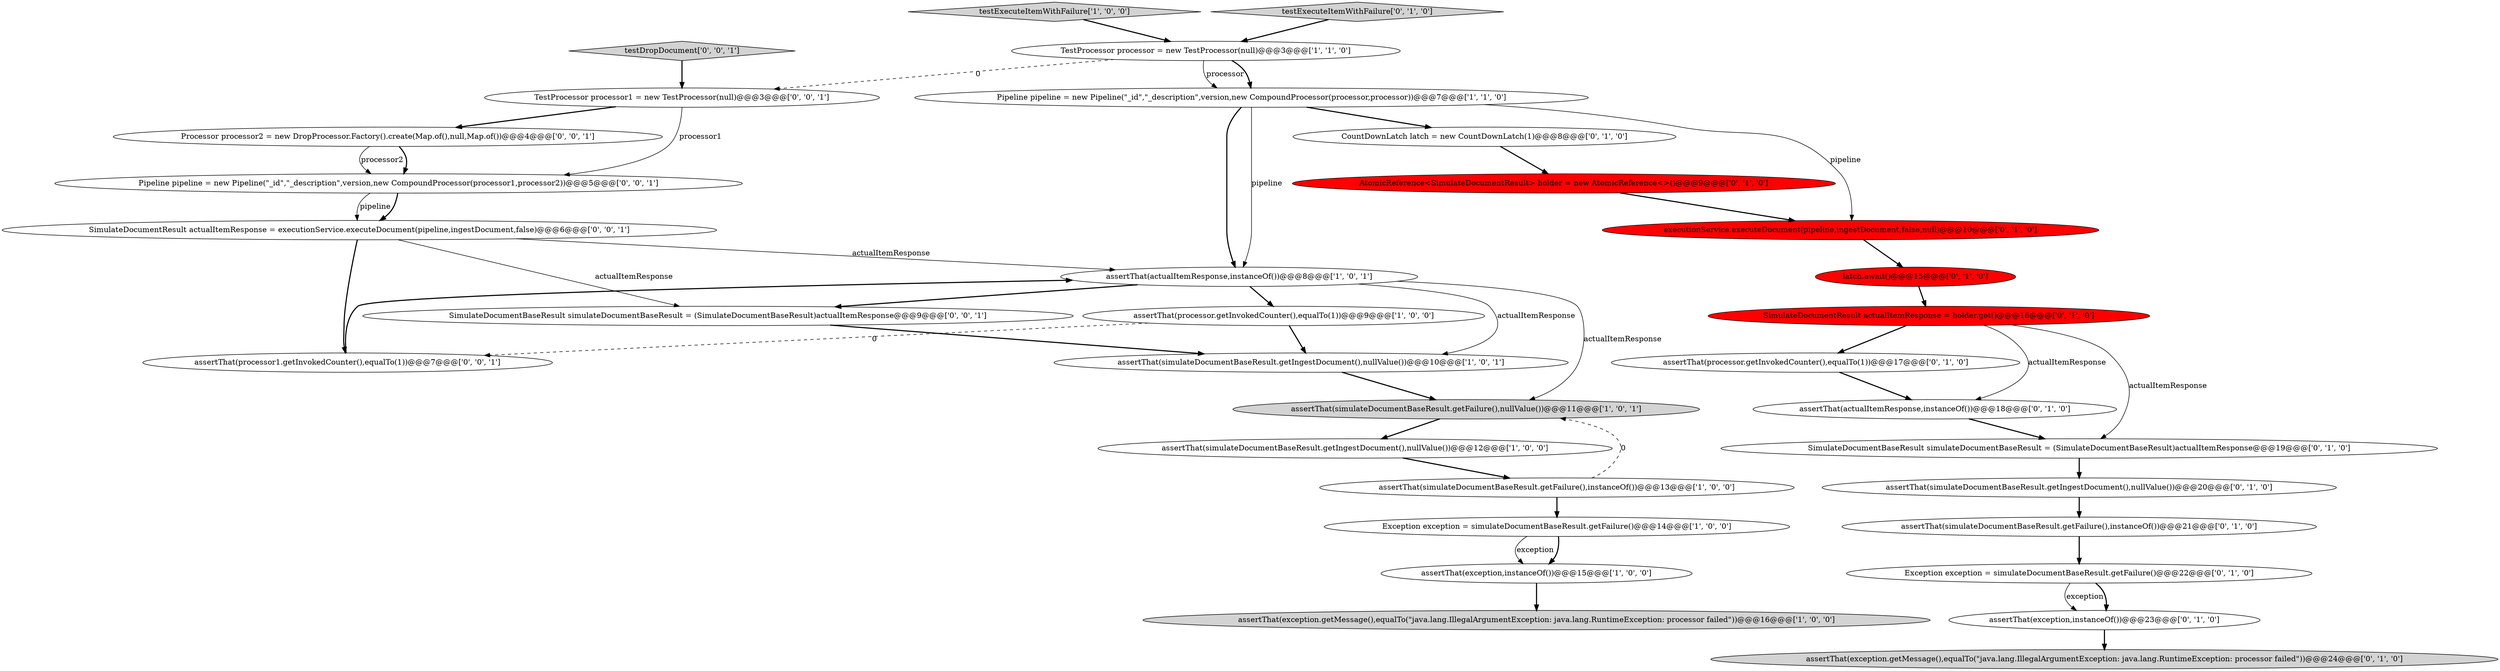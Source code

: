 digraph {
17 [style = filled, label = "assertThat(actualItemResponse,instanceOf())@@@18@@@['0', '1', '0']", fillcolor = white, shape = ellipse image = "AAA0AAABBB2BBB"];
8 [style = filled, label = "testExecuteItemWithFailure['1', '0', '0']", fillcolor = lightgray, shape = diamond image = "AAA0AAABBB1BBB"];
23 [style = filled, label = "assertThat(exception,instanceOf())@@@23@@@['0', '1', '0']", fillcolor = white, shape = ellipse image = "AAA0AAABBB2BBB"];
31 [style = filled, label = "Pipeline pipeline = new Pipeline(\"_id\",\"_description\",version,new CompoundProcessor(processor1,processor2))@@@5@@@['0', '0', '1']", fillcolor = white, shape = ellipse image = "AAA0AAABBB3BBB"];
15 [style = filled, label = "CountDownLatch latch = new CountDownLatch(1)@@@8@@@['0', '1', '0']", fillcolor = white, shape = ellipse image = "AAA0AAABBB2BBB"];
27 [style = filled, label = "SimulateDocumentBaseResult simulateDocumentBaseResult = (SimulateDocumentBaseResult)actualItemResponse@@@9@@@['0', '0', '1']", fillcolor = white, shape = ellipse image = "AAA0AAABBB3BBB"];
28 [style = filled, label = "SimulateDocumentResult actualItemResponse = executionService.executeDocument(pipeline,ingestDocument,false)@@@6@@@['0', '0', '1']", fillcolor = white, shape = ellipse image = "AAA0AAABBB3BBB"];
24 [style = filled, label = "SimulateDocumentResult actualItemResponse = holder.get()@@@16@@@['0', '1', '0']", fillcolor = red, shape = ellipse image = "AAA1AAABBB2BBB"];
29 [style = filled, label = "Processor processor2 = new DropProcessor.Factory().create(Map.of(),null,Map.of())@@@4@@@['0', '0', '1']", fillcolor = white, shape = ellipse image = "AAA0AAABBB3BBB"];
19 [style = filled, label = "AtomicReference<SimulateDocumentResult> holder = new AtomicReference<>()@@@9@@@['0', '1', '0']", fillcolor = red, shape = ellipse image = "AAA1AAABBB2BBB"];
10 [style = filled, label = "assertThat(exception.getMessage(),equalTo(\"java.lang.IllegalArgumentException: java.lang.RuntimeException: processor failed\"))@@@16@@@['1', '0', '0']", fillcolor = lightgray, shape = ellipse image = "AAA0AAABBB1BBB"];
22 [style = filled, label = "assertThat(simulateDocumentBaseResult.getIngestDocument(),nullValue())@@@20@@@['0', '1', '0']", fillcolor = white, shape = ellipse image = "AAA0AAABBB2BBB"];
25 [style = filled, label = "assertThat(simulateDocumentBaseResult.getFailure(),instanceOf())@@@21@@@['0', '1', '0']", fillcolor = white, shape = ellipse image = "AAA0AAABBB2BBB"];
13 [style = filled, label = "assertThat(processor.getInvokedCounter(),equalTo(1))@@@17@@@['0', '1', '0']", fillcolor = white, shape = ellipse image = "AAA0AAABBB2BBB"];
3 [style = filled, label = "assertThat(processor.getInvokedCounter(),equalTo(1))@@@9@@@['1', '0', '0']", fillcolor = white, shape = ellipse image = "AAA0AAABBB1BBB"];
1 [style = filled, label = "assertThat(simulateDocumentBaseResult.getFailure(),nullValue())@@@11@@@['1', '0', '1']", fillcolor = lightgray, shape = ellipse image = "AAA0AAABBB1BBB"];
6 [style = filled, label = "assertThat(simulateDocumentBaseResult.getIngestDocument(),nullValue())@@@10@@@['1', '0', '1']", fillcolor = white, shape = ellipse image = "AAA0AAABBB1BBB"];
9 [style = filled, label = "assertThat(exception,instanceOf())@@@15@@@['1', '0', '0']", fillcolor = white, shape = ellipse image = "AAA0AAABBB1BBB"];
4 [style = filled, label = "assertThat(simulateDocumentBaseResult.getIngestDocument(),nullValue())@@@12@@@['1', '0', '0']", fillcolor = white, shape = ellipse image = "AAA0AAABBB1BBB"];
7 [style = filled, label = "assertThat(simulateDocumentBaseResult.getFailure(),instanceOf())@@@13@@@['1', '0', '0']", fillcolor = white, shape = ellipse image = "AAA0AAABBB1BBB"];
14 [style = filled, label = "Exception exception = simulateDocumentBaseResult.getFailure()@@@22@@@['0', '1', '0']", fillcolor = white, shape = ellipse image = "AAA0AAABBB2BBB"];
12 [style = filled, label = "executionService.executeDocument(pipeline,ingestDocument,false,null)@@@10@@@['0', '1', '0']", fillcolor = red, shape = ellipse image = "AAA1AAABBB2BBB"];
32 [style = filled, label = "TestProcessor processor1 = new TestProcessor(null)@@@3@@@['0', '0', '1']", fillcolor = white, shape = ellipse image = "AAA0AAABBB3BBB"];
16 [style = filled, label = "SimulateDocumentBaseResult simulateDocumentBaseResult = (SimulateDocumentBaseResult)actualItemResponse@@@19@@@['0', '1', '0']", fillcolor = white, shape = ellipse image = "AAA0AAABBB2BBB"];
20 [style = filled, label = "latch.await()@@@15@@@['0', '1', '0']", fillcolor = red, shape = ellipse image = "AAA1AAABBB2BBB"];
0 [style = filled, label = "Exception exception = simulateDocumentBaseResult.getFailure()@@@14@@@['1', '0', '0']", fillcolor = white, shape = ellipse image = "AAA0AAABBB1BBB"];
2 [style = filled, label = "TestProcessor processor = new TestProcessor(null)@@@3@@@['1', '1', '0']", fillcolor = white, shape = ellipse image = "AAA0AAABBB1BBB"];
5 [style = filled, label = "Pipeline pipeline = new Pipeline(\"_id\",\"_description\",version,new CompoundProcessor(processor,processor))@@@7@@@['1', '1', '0']", fillcolor = white, shape = ellipse image = "AAA0AAABBB1BBB"];
21 [style = filled, label = "assertThat(exception.getMessage(),equalTo(\"java.lang.IllegalArgumentException: java.lang.RuntimeException: processor failed\"))@@@24@@@['0', '1', '0']", fillcolor = lightgray, shape = ellipse image = "AAA0AAABBB2BBB"];
18 [style = filled, label = "testExecuteItemWithFailure['0', '1', '0']", fillcolor = lightgray, shape = diamond image = "AAA0AAABBB2BBB"];
26 [style = filled, label = "assertThat(processor1.getInvokedCounter(),equalTo(1))@@@7@@@['0', '0', '1']", fillcolor = white, shape = ellipse image = "AAA0AAABBB3BBB"];
11 [style = filled, label = "assertThat(actualItemResponse,instanceOf())@@@8@@@['1', '0', '1']", fillcolor = white, shape = ellipse image = "AAA0AAABBB1BBB"];
30 [style = filled, label = "testDropDocument['0', '0', '1']", fillcolor = lightgray, shape = diamond image = "AAA0AAABBB3BBB"];
5->12 [style = solid, label="pipeline"];
22->25 [style = bold, label=""];
1->4 [style = bold, label=""];
0->9 [style = bold, label=""];
28->11 [style = solid, label="actualItemResponse"];
11->1 [style = solid, label="actualItemResponse"];
3->26 [style = dashed, label="0"];
24->16 [style = solid, label="actualItemResponse"];
14->23 [style = solid, label="exception"];
19->12 [style = bold, label=""];
7->1 [style = dashed, label="0"];
29->31 [style = bold, label=""];
2->32 [style = dashed, label="0"];
12->20 [style = bold, label=""];
5->15 [style = bold, label=""];
3->6 [style = bold, label=""];
28->26 [style = bold, label=""];
30->32 [style = bold, label=""];
7->0 [style = bold, label=""];
25->14 [style = bold, label=""];
9->10 [style = bold, label=""];
5->11 [style = solid, label="pipeline"];
15->19 [style = bold, label=""];
16->22 [style = bold, label=""];
18->2 [style = bold, label=""];
27->6 [style = bold, label=""];
26->11 [style = bold, label=""];
4->7 [style = bold, label=""];
32->29 [style = bold, label=""];
31->28 [style = solid, label="pipeline"];
6->1 [style = bold, label=""];
13->17 [style = bold, label=""];
14->23 [style = bold, label=""];
8->2 [style = bold, label=""];
23->21 [style = bold, label=""];
11->3 [style = bold, label=""];
11->6 [style = solid, label="actualItemResponse"];
2->5 [style = solid, label="processor"];
11->27 [style = bold, label=""];
0->9 [style = solid, label="exception"];
5->11 [style = bold, label=""];
31->28 [style = bold, label=""];
24->17 [style = solid, label="actualItemResponse"];
32->31 [style = solid, label="processor1"];
29->31 [style = solid, label="processor2"];
20->24 [style = bold, label=""];
28->27 [style = solid, label="actualItemResponse"];
17->16 [style = bold, label=""];
2->5 [style = bold, label=""];
24->13 [style = bold, label=""];
}
